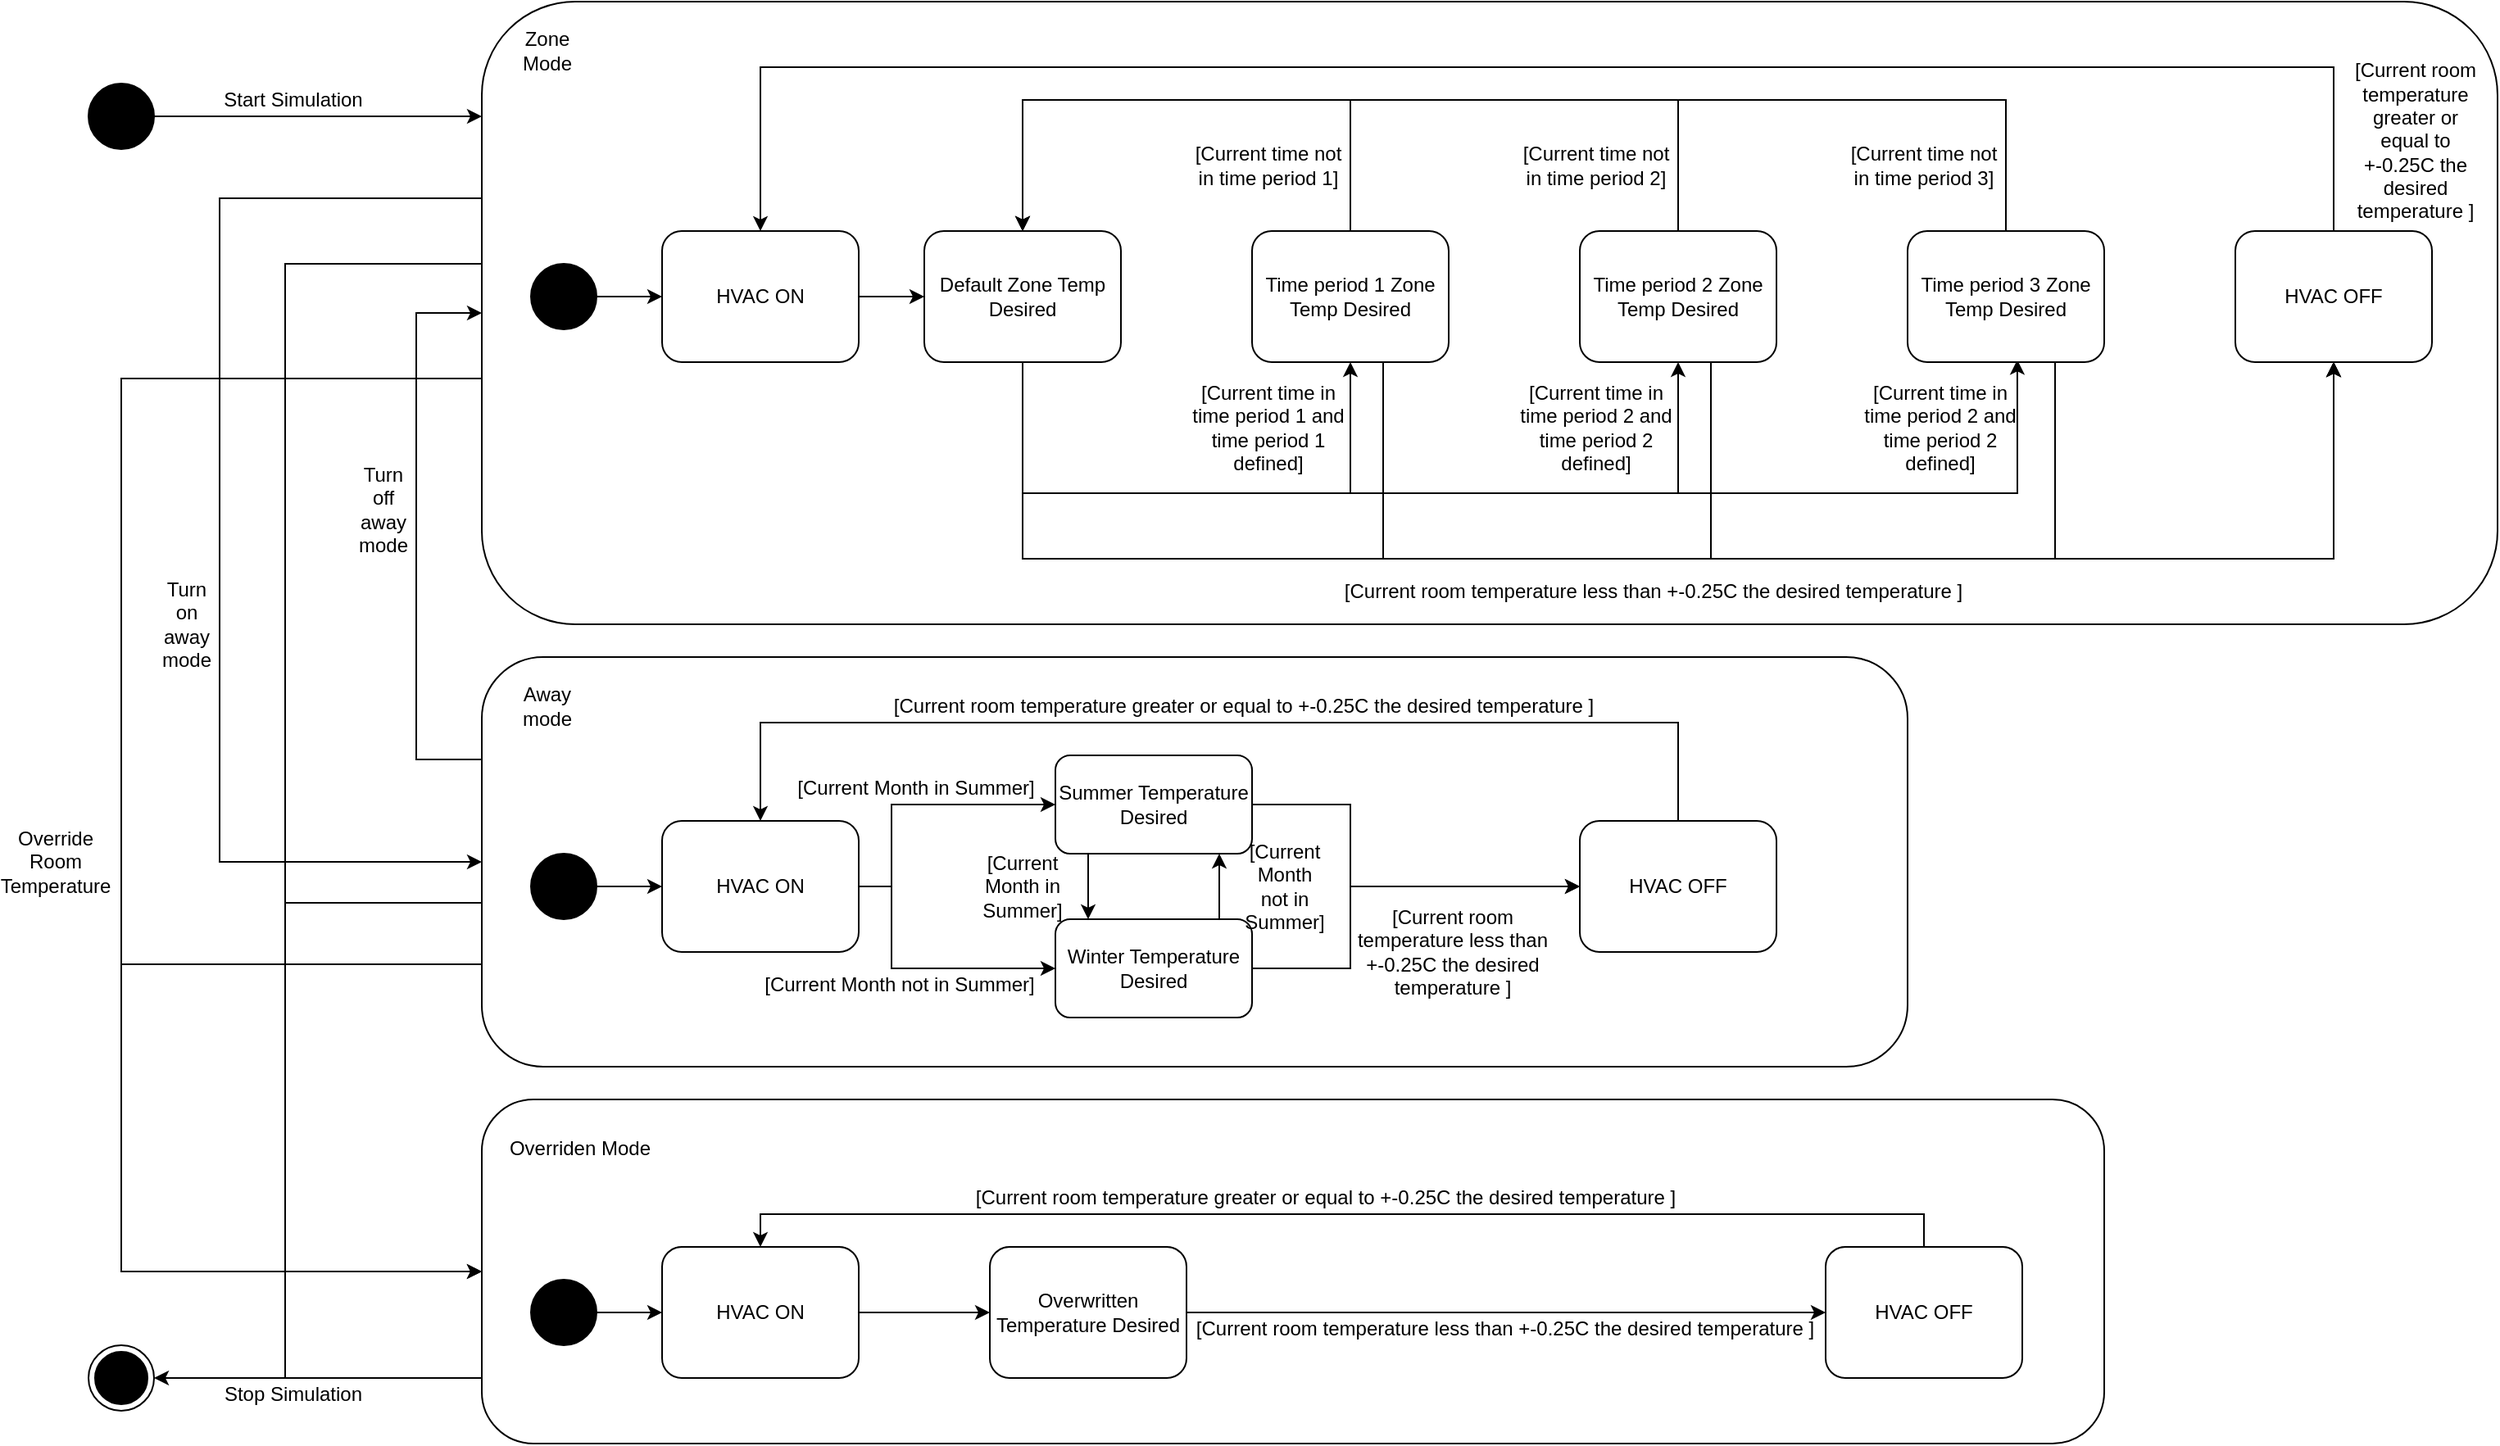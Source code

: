 <mxfile version="13.10.4" type="device"><diagram id="8z_2lsD4sYVRVGkFA_87" name="Page-1"><mxGraphModel dx="3131" dy="1939" grid="1" gridSize="10" guides="1" tooltips="1" connect="1" arrows="1" fold="1" page="1" pageScale="1" pageWidth="1100" pageHeight="850" math="0" shadow="0"><root><mxCell id="0"/><mxCell id="1" parent="0"/><mxCell id="x1RAZLXsn7ZwAKEO98zE-56" style="edgeStyle=orthogonalEdgeStyle;rounded=0;orthogonalLoop=1;jettySize=auto;html=1;entryX=0;entryY=0.5;entryDx=0;entryDy=0;" edge="1" parent="1" source="x1RAZLXsn7ZwAKEO98zE-12" target="x1RAZLXsn7ZwAKEO98zE-55"><mxGeometry relative="1" as="geometry"/></mxCell><mxCell id="x1RAZLXsn7ZwAKEO98zE-12" value="" style="ellipse;whiteSpace=wrap;html=1;aspect=fixed;fillColor=#000000;" vertex="1" parent="1"><mxGeometry x="-770" y="-640" width="40" height="40" as="geometry"/></mxCell><mxCell id="x1RAZLXsn7ZwAKEO98zE-42" style="edgeStyle=orthogonalEdgeStyle;rounded=0;orthogonalLoop=1;jettySize=auto;html=1;entryX=0.5;entryY=1;entryDx=0;entryDy=0;" edge="1" parent="1" source="x1RAZLXsn7ZwAKEO98zE-14" target="x1RAZLXsn7ZwAKEO98zE-26"><mxGeometry relative="1" as="geometry"><Array as="points"><mxPoint x="-470" y="-500"/><mxPoint x="-270" y="-500"/></Array></mxGeometry></mxCell><mxCell id="x1RAZLXsn7ZwAKEO98zE-43" style="edgeStyle=orthogonalEdgeStyle;rounded=0;orthogonalLoop=1;jettySize=auto;html=1;entryX=0.5;entryY=1;entryDx=0;entryDy=0;" edge="1" parent="1" source="x1RAZLXsn7ZwAKEO98zE-14" target="x1RAZLXsn7ZwAKEO98zE-22"><mxGeometry relative="1" as="geometry"><Array as="points"><mxPoint x="-470" y="-500"/><mxPoint x="-70" y="-500"/></Array></mxGeometry></mxCell><mxCell id="x1RAZLXsn7ZwAKEO98zE-44" style="edgeStyle=orthogonalEdgeStyle;rounded=0;orthogonalLoop=1;jettySize=auto;html=1;entryX=0.558;entryY=0.983;entryDx=0;entryDy=0;entryPerimeter=0;" edge="1" parent="1" source="x1RAZLXsn7ZwAKEO98zE-14" target="x1RAZLXsn7ZwAKEO98zE-25"><mxGeometry relative="1" as="geometry"><Array as="points"><mxPoint x="-470" y="-500"/><mxPoint x="137" y="-500"/></Array></mxGeometry></mxCell><mxCell id="x1RAZLXsn7ZwAKEO98zE-49" style="edgeStyle=orthogonalEdgeStyle;rounded=0;orthogonalLoop=1;jettySize=auto;html=1;entryX=0.5;entryY=1;entryDx=0;entryDy=0;" edge="1" parent="1" source="x1RAZLXsn7ZwAKEO98zE-14" target="x1RAZLXsn7ZwAKEO98zE-15"><mxGeometry relative="1" as="geometry"><Array as="points"><mxPoint x="-470" y="-460"/><mxPoint x="330" y="-460"/></Array></mxGeometry></mxCell><mxCell id="x1RAZLXsn7ZwAKEO98zE-14" value="Default Zone Temp Desired" style="rounded=1;whiteSpace=wrap;html=1;" vertex="1" parent="1"><mxGeometry x="-530" y="-660" width="120" height="80" as="geometry"/></mxCell><mxCell id="x1RAZLXsn7ZwAKEO98zE-58" style="edgeStyle=orthogonalEdgeStyle;rounded=0;orthogonalLoop=1;jettySize=auto;html=1;entryX=0.5;entryY=0;entryDx=0;entryDy=0;" edge="1" parent="1" source="x1RAZLXsn7ZwAKEO98zE-15" target="x1RAZLXsn7ZwAKEO98zE-55"><mxGeometry relative="1" as="geometry"><Array as="points"><mxPoint x="330" y="-760"/><mxPoint x="-630" y="-760"/></Array></mxGeometry></mxCell><mxCell id="x1RAZLXsn7ZwAKEO98zE-15" value="HVAC OFF" style="rounded=1;whiteSpace=wrap;html=1;" vertex="1" parent="1"><mxGeometry x="270" y="-660" width="120" height="80" as="geometry"/></mxCell><mxCell id="x1RAZLXsn7ZwAKEO98zE-40" style="edgeStyle=orthogonalEdgeStyle;rounded=0;orthogonalLoop=1;jettySize=auto;html=1;entryX=0.5;entryY=0;entryDx=0;entryDy=0;" edge="1" parent="1" source="x1RAZLXsn7ZwAKEO98zE-22" target="x1RAZLXsn7ZwAKEO98zE-14"><mxGeometry relative="1" as="geometry"><Array as="points"><mxPoint x="-70" y="-740"/><mxPoint x="-470" y="-740"/></Array></mxGeometry></mxCell><mxCell id="x1RAZLXsn7ZwAKEO98zE-51" style="edgeStyle=orthogonalEdgeStyle;rounded=0;orthogonalLoop=1;jettySize=auto;html=1;entryX=0.5;entryY=1;entryDx=0;entryDy=0;" edge="1" parent="1" source="x1RAZLXsn7ZwAKEO98zE-22" target="x1RAZLXsn7ZwAKEO98zE-15"><mxGeometry relative="1" as="geometry"><Array as="points"><mxPoint x="-50" y="-460"/><mxPoint x="330" y="-460"/></Array></mxGeometry></mxCell><mxCell id="x1RAZLXsn7ZwAKEO98zE-22" value="Time period 2 Zone Temp Desired" style="rounded=1;whiteSpace=wrap;html=1;" vertex="1" parent="1"><mxGeometry x="-130" y="-660" width="120" height="80" as="geometry"/></mxCell><mxCell id="x1RAZLXsn7ZwAKEO98zE-39" style="edgeStyle=orthogonalEdgeStyle;rounded=0;orthogonalLoop=1;jettySize=auto;html=1;entryX=0.5;entryY=0;entryDx=0;entryDy=0;" edge="1" parent="1" source="x1RAZLXsn7ZwAKEO98zE-25" target="x1RAZLXsn7ZwAKEO98zE-14"><mxGeometry relative="1" as="geometry"><Array as="points"><mxPoint x="130" y="-740"/><mxPoint x="-470" y="-740"/></Array></mxGeometry></mxCell><mxCell id="x1RAZLXsn7ZwAKEO98zE-52" style="edgeStyle=orthogonalEdgeStyle;rounded=0;orthogonalLoop=1;jettySize=auto;html=1;entryX=0.5;entryY=1;entryDx=0;entryDy=0;" edge="1" parent="1" source="x1RAZLXsn7ZwAKEO98zE-25" target="x1RAZLXsn7ZwAKEO98zE-15"><mxGeometry relative="1" as="geometry"><Array as="points"><mxPoint x="160" y="-460"/><mxPoint x="330" y="-460"/></Array></mxGeometry></mxCell><mxCell id="x1RAZLXsn7ZwAKEO98zE-25" value="Time period 3 Zone Temp Desired" style="rounded=1;whiteSpace=wrap;html=1;" vertex="1" parent="1"><mxGeometry x="70" y="-660" width="120" height="80" as="geometry"/></mxCell><mxCell id="x1RAZLXsn7ZwAKEO98zE-41" style="edgeStyle=orthogonalEdgeStyle;rounded=0;orthogonalLoop=1;jettySize=auto;html=1;entryX=0.5;entryY=0;entryDx=0;entryDy=0;" edge="1" parent="1" source="x1RAZLXsn7ZwAKEO98zE-26" target="x1RAZLXsn7ZwAKEO98zE-14"><mxGeometry relative="1" as="geometry"><Array as="points"><mxPoint x="-270" y="-740"/><mxPoint x="-470" y="-740"/></Array></mxGeometry></mxCell><mxCell id="x1RAZLXsn7ZwAKEO98zE-50" style="edgeStyle=orthogonalEdgeStyle;rounded=0;orthogonalLoop=1;jettySize=auto;html=1;entryX=0.5;entryY=1;entryDx=0;entryDy=0;" edge="1" parent="1" target="x1RAZLXsn7ZwAKEO98zE-15"><mxGeometry relative="1" as="geometry"><mxPoint x="-250" y="-460" as="targetPoint"/><mxPoint x="-250" y="-580" as="sourcePoint"/><Array as="points"><mxPoint x="-250" y="-460"/><mxPoint x="330" y="-460"/></Array></mxGeometry></mxCell><mxCell id="x1RAZLXsn7ZwAKEO98zE-26" value="Time period 1 Zone Temp Desired" style="rounded=1;whiteSpace=wrap;html=1;" vertex="1" parent="1"><mxGeometry x="-330" y="-660" width="120" height="80" as="geometry"/></mxCell><mxCell id="x1RAZLXsn7ZwAKEO98zE-32" value="[Current time in time period 1 and time period 1 defined]" style="text;html=1;strokeColor=none;fillColor=none;align=center;verticalAlign=middle;whiteSpace=wrap;rounded=0;" vertex="1" parent="1"><mxGeometry x="-370" y="-550" width="100" height="20" as="geometry"/></mxCell><mxCell id="x1RAZLXsn7ZwAKEO98zE-33" value="[Current time not in time period 1]" style="text;html=1;strokeColor=none;fillColor=none;align=center;verticalAlign=middle;whiteSpace=wrap;rounded=0;" vertex="1" parent="1"><mxGeometry x="-370" y="-710" width="100" height="20" as="geometry"/></mxCell><mxCell id="x1RAZLXsn7ZwAKEO98zE-34" value="[Current room temperature less than +-0.25C the desired temperature ]" style="text;html=1;strokeColor=none;fillColor=none;align=center;verticalAlign=middle;whiteSpace=wrap;rounded=0;" vertex="1" parent="1"><mxGeometry x="-290" y="-450" width="410" height="20" as="geometry"/></mxCell><mxCell id="x1RAZLXsn7ZwAKEO98zE-45" value="[Current time in time period 2 and time period 2 defined]" style="text;html=1;strokeColor=none;fillColor=none;align=center;verticalAlign=middle;whiteSpace=wrap;rounded=0;" vertex="1" parent="1"><mxGeometry x="-170" y="-550" width="100" height="20" as="geometry"/></mxCell><mxCell id="x1RAZLXsn7ZwAKEO98zE-46" value="[Current time in time period 2 and time period 2 defined]" style="text;html=1;strokeColor=none;fillColor=none;align=center;verticalAlign=middle;whiteSpace=wrap;rounded=0;" vertex="1" parent="1"><mxGeometry x="40" y="-550" width="100" height="20" as="geometry"/></mxCell><mxCell id="x1RAZLXsn7ZwAKEO98zE-47" value="[Current time not in time period 2]" style="text;html=1;strokeColor=none;fillColor=none;align=center;verticalAlign=middle;whiteSpace=wrap;rounded=0;" vertex="1" parent="1"><mxGeometry x="-170" y="-710" width="100" height="20" as="geometry"/></mxCell><mxCell id="x1RAZLXsn7ZwAKEO98zE-48" value="[Current time not in time period 3]" style="text;html=1;strokeColor=none;fillColor=none;align=center;verticalAlign=middle;whiteSpace=wrap;rounded=0;" vertex="1" parent="1"><mxGeometry x="30" y="-710" width="100" height="20" as="geometry"/></mxCell><mxCell id="x1RAZLXsn7ZwAKEO98zE-54" value="[Current room temperature greater or equal to +-0.25C the desired temperature ]" style="text;html=1;strokeColor=none;fillColor=none;align=center;verticalAlign=middle;whiteSpace=wrap;rounded=0;" vertex="1" parent="1"><mxGeometry x="340" y="-760" width="80" height="90" as="geometry"/></mxCell><mxCell id="x1RAZLXsn7ZwAKEO98zE-57" value="" style="edgeStyle=orthogonalEdgeStyle;rounded=0;orthogonalLoop=1;jettySize=auto;html=1;" edge="1" parent="1" source="x1RAZLXsn7ZwAKEO98zE-55" target="x1RAZLXsn7ZwAKEO98zE-14"><mxGeometry relative="1" as="geometry"/></mxCell><mxCell id="x1RAZLXsn7ZwAKEO98zE-55" value="HVAC ON" style="rounded=1;whiteSpace=wrap;html=1;" vertex="1" parent="1"><mxGeometry x="-690" y="-660" width="120" height="80" as="geometry"/></mxCell><mxCell id="x1RAZLXsn7ZwAKEO98zE-60" value="Zone Mode" style="text;html=1;strokeColor=none;fillColor=none;align=center;verticalAlign=middle;whiteSpace=wrap;rounded=0;" vertex="1" parent="1"><mxGeometry x="-780" y="-780" width="40" height="20" as="geometry"/></mxCell><mxCell id="x1RAZLXsn7ZwAKEO98zE-63" style="edgeStyle=orthogonalEdgeStyle;rounded=0;orthogonalLoop=1;jettySize=auto;html=1;entryX=0;entryY=0.5;entryDx=0;entryDy=0;" edge="1" parent="1" source="x1RAZLXsn7ZwAKEO98zE-61" target="x1RAZLXsn7ZwAKEO98zE-62"><mxGeometry relative="1" as="geometry"/></mxCell><mxCell id="x1RAZLXsn7ZwAKEO98zE-61" value="" style="ellipse;whiteSpace=wrap;html=1;aspect=fixed;fillColor=#000000;" vertex="1" parent="1"><mxGeometry x="-770" y="-280" width="40" height="40" as="geometry"/></mxCell><mxCell id="x1RAZLXsn7ZwAKEO98zE-67" style="edgeStyle=orthogonalEdgeStyle;rounded=0;orthogonalLoop=1;jettySize=auto;html=1;entryX=0;entryY=0.5;entryDx=0;entryDy=0;" edge="1" parent="1" source="x1RAZLXsn7ZwAKEO98zE-62" target="x1RAZLXsn7ZwAKEO98zE-64"><mxGeometry relative="1" as="geometry"><Array as="points"><mxPoint x="-550" y="-260"/><mxPoint x="-550" y="-310"/></Array></mxGeometry></mxCell><mxCell id="x1RAZLXsn7ZwAKEO98zE-68" style="edgeStyle=orthogonalEdgeStyle;rounded=0;orthogonalLoop=1;jettySize=auto;html=1;entryX=0;entryY=0.5;entryDx=0;entryDy=0;" edge="1" parent="1" source="x1RAZLXsn7ZwAKEO98zE-62" target="x1RAZLXsn7ZwAKEO98zE-65"><mxGeometry relative="1" as="geometry"><Array as="points"><mxPoint x="-550" y="-260"/><mxPoint x="-550" y="-210"/></Array></mxGeometry></mxCell><mxCell id="x1RAZLXsn7ZwAKEO98zE-62" value="HVAC ON" style="rounded=1;whiteSpace=wrap;html=1;" vertex="1" parent="1"><mxGeometry x="-690" y="-300" width="120" height="80" as="geometry"/></mxCell><mxCell id="x1RAZLXsn7ZwAKEO98zE-69" style="edgeStyle=orthogonalEdgeStyle;rounded=0;orthogonalLoop=1;jettySize=auto;html=1;" edge="1" parent="1" source="x1RAZLXsn7ZwAKEO98zE-64" target="x1RAZLXsn7ZwAKEO98zE-66"><mxGeometry relative="1" as="geometry"><Array as="points"><mxPoint x="-270" y="-310"/><mxPoint x="-270" y="-260"/></Array></mxGeometry></mxCell><mxCell id="x1RAZLXsn7ZwAKEO98zE-77" style="edgeStyle=orthogonalEdgeStyle;rounded=0;orthogonalLoop=1;jettySize=auto;html=1;" edge="1" parent="1" source="x1RAZLXsn7ZwAKEO98zE-64" target="x1RAZLXsn7ZwAKEO98zE-65"><mxGeometry relative="1" as="geometry"><Array as="points"><mxPoint x="-430" y="-260"/><mxPoint x="-430" y="-260"/></Array></mxGeometry></mxCell><mxCell id="x1RAZLXsn7ZwAKEO98zE-64" value="Summer Temperature Desired" style="rounded=1;whiteSpace=wrap;html=1;" vertex="1" parent="1"><mxGeometry x="-450" y="-340" width="120" height="60" as="geometry"/></mxCell><mxCell id="x1RAZLXsn7ZwAKEO98zE-70" style="edgeStyle=orthogonalEdgeStyle;rounded=0;orthogonalLoop=1;jettySize=auto;html=1;" edge="1" parent="1" source="x1RAZLXsn7ZwAKEO98zE-65" target="x1RAZLXsn7ZwAKEO98zE-66"><mxGeometry relative="1" as="geometry"><Array as="points"><mxPoint x="-270" y="-210"/><mxPoint x="-270" y="-260"/></Array></mxGeometry></mxCell><mxCell id="x1RAZLXsn7ZwAKEO98zE-79" style="edgeStyle=orthogonalEdgeStyle;rounded=0;orthogonalLoop=1;jettySize=auto;html=1;" edge="1" parent="1" source="x1RAZLXsn7ZwAKEO98zE-65"><mxGeometry relative="1" as="geometry"><mxPoint x="-350" y="-280" as="targetPoint"/><Array as="points"><mxPoint x="-350" y="-280"/></Array></mxGeometry></mxCell><mxCell id="x1RAZLXsn7ZwAKEO98zE-65" value="Winter Temperature Desired" style="rounded=1;whiteSpace=wrap;html=1;" vertex="1" parent="1"><mxGeometry x="-450" y="-240" width="120" height="60" as="geometry"/></mxCell><mxCell id="x1RAZLXsn7ZwAKEO98zE-72" style="edgeStyle=orthogonalEdgeStyle;rounded=0;orthogonalLoop=1;jettySize=auto;html=1;entryX=0.5;entryY=0;entryDx=0;entryDy=0;" edge="1" parent="1" source="x1RAZLXsn7ZwAKEO98zE-66" target="x1RAZLXsn7ZwAKEO98zE-62"><mxGeometry relative="1" as="geometry"><Array as="points"><mxPoint x="-70" y="-360"/><mxPoint x="-630" y="-360"/></Array></mxGeometry></mxCell><mxCell id="x1RAZLXsn7ZwAKEO98zE-66" value="HVAC OFF" style="rounded=1;whiteSpace=wrap;html=1;" vertex="1" parent="1"><mxGeometry x="-130" y="-300" width="120" height="80" as="geometry"/></mxCell><mxCell id="x1RAZLXsn7ZwAKEO98zE-71" value="[Current room temperature less than +-0.25C the desired temperature ]" style="text;html=1;strokeColor=none;fillColor=none;align=center;verticalAlign=middle;whiteSpace=wrap;rounded=0;" vertex="1" parent="1"><mxGeometry x="-270" y="-230" width="125" height="20" as="geometry"/></mxCell><mxCell id="x1RAZLXsn7ZwAKEO98zE-73" value="[Current room temperature greater or equal to +-0.25C the desired temperature ]" style="text;html=1;strokeColor=none;fillColor=none;align=center;verticalAlign=middle;whiteSpace=wrap;rounded=0;" vertex="1" parent="1"><mxGeometry x="-560" y="-380" width="450" height="20" as="geometry"/></mxCell><mxCell id="x1RAZLXsn7ZwAKEO98zE-74" value="[Current Month in Summer]" style="text;html=1;strokeColor=none;fillColor=none;align=center;verticalAlign=middle;whiteSpace=wrap;rounded=0;" vertex="1" parent="1"><mxGeometry x="-610" y="-330" width="150" height="20" as="geometry"/></mxCell><mxCell id="x1RAZLXsn7ZwAKEO98zE-75" value="[Current Month not in Summer]" style="text;html=1;strokeColor=none;fillColor=none;align=center;verticalAlign=middle;whiteSpace=wrap;rounded=0;" vertex="1" parent="1"><mxGeometry x="-630" y="-210" width="170" height="20" as="geometry"/></mxCell><mxCell id="x1RAZLXsn7ZwAKEO98zE-78" value="[Current Month in Summer]" style="text;html=1;strokeColor=none;fillColor=none;align=center;verticalAlign=middle;whiteSpace=wrap;rounded=0;" vertex="1" parent="1"><mxGeometry x="-510" y="-270" width="80" height="20" as="geometry"/></mxCell><mxCell id="x1RAZLXsn7ZwAKEO98zE-80" value="[Current Month not in Summer]" style="text;html=1;strokeColor=none;fillColor=none;align=center;verticalAlign=middle;whiteSpace=wrap;rounded=0;" vertex="1" parent="1"><mxGeometry x="-330" y="-270" width="40" height="20" as="geometry"/></mxCell><mxCell id="x1RAZLXsn7ZwAKEO98zE-83" style="edgeStyle=orthogonalEdgeStyle;rounded=0;orthogonalLoop=1;jettySize=auto;html=1;entryX=0;entryY=0.5;entryDx=0;entryDy=0;" edge="1" parent="1" source="x1RAZLXsn7ZwAKEO98zE-81" target="x1RAZLXsn7ZwAKEO98zE-82"><mxGeometry relative="1" as="geometry"/></mxCell><mxCell id="x1RAZLXsn7ZwAKEO98zE-81" value="" style="ellipse;whiteSpace=wrap;html=1;aspect=fixed;fillColor=#000000;" vertex="1" parent="1"><mxGeometry x="-770" y="-20" width="40" height="40" as="geometry"/></mxCell><mxCell id="x1RAZLXsn7ZwAKEO98zE-86" style="edgeStyle=orthogonalEdgeStyle;rounded=0;orthogonalLoop=1;jettySize=auto;html=1;entryX=0;entryY=0.5;entryDx=0;entryDy=0;" edge="1" parent="1" source="x1RAZLXsn7ZwAKEO98zE-82" target="x1RAZLXsn7ZwAKEO98zE-84"><mxGeometry relative="1" as="geometry"/></mxCell><mxCell id="x1RAZLXsn7ZwAKEO98zE-82" value="HVAC ON" style="rounded=1;whiteSpace=wrap;html=1;" vertex="1" parent="1"><mxGeometry x="-690" y="-40" width="120" height="80" as="geometry"/></mxCell><mxCell id="x1RAZLXsn7ZwAKEO98zE-87" style="edgeStyle=orthogonalEdgeStyle;rounded=0;orthogonalLoop=1;jettySize=auto;html=1;entryX=0;entryY=0.5;entryDx=0;entryDy=0;" edge="1" parent="1" source="x1RAZLXsn7ZwAKEO98zE-84" target="x1RAZLXsn7ZwAKEO98zE-85"><mxGeometry relative="1" as="geometry"/></mxCell><mxCell id="x1RAZLXsn7ZwAKEO98zE-84" value="Overwritten Temperature Desired" style="rounded=1;whiteSpace=wrap;html=1;" vertex="1" parent="1"><mxGeometry x="-490" y="-40" width="120" height="80" as="geometry"/></mxCell><mxCell id="x1RAZLXsn7ZwAKEO98zE-89" style="edgeStyle=orthogonalEdgeStyle;rounded=0;orthogonalLoop=1;jettySize=auto;html=1;entryX=0.5;entryY=0;entryDx=0;entryDy=0;" edge="1" parent="1" source="x1RAZLXsn7ZwAKEO98zE-85" target="x1RAZLXsn7ZwAKEO98zE-82"><mxGeometry relative="1" as="geometry"><Array as="points"><mxPoint x="80" y="-60"/><mxPoint x="-630" y="-60"/></Array></mxGeometry></mxCell><mxCell id="x1RAZLXsn7ZwAKEO98zE-85" value="HVAC OFF" style="rounded=1;whiteSpace=wrap;html=1;" vertex="1" parent="1"><mxGeometry x="20" y="-40" width="120" height="80" as="geometry"/></mxCell><mxCell id="x1RAZLXsn7ZwAKEO98zE-88" value="[Current room temperature less than +-0.25C the desired temperature ]" style="text;html=1;strokeColor=none;fillColor=none;align=center;verticalAlign=middle;whiteSpace=wrap;rounded=0;" vertex="1" parent="1"><mxGeometry x="-372.5" width="392.5" height="20" as="geometry"/></mxCell><mxCell id="x1RAZLXsn7ZwAKEO98zE-90" value="[Current room temperature greater or equal to +-0.25C the desired temperature ]" style="text;html=1;strokeColor=none;fillColor=none;align=center;verticalAlign=middle;whiteSpace=wrap;rounded=0;" vertex="1" parent="1"><mxGeometry x="-510" y="-80" width="450" height="20" as="geometry"/></mxCell><mxCell id="x1RAZLXsn7ZwAKEO98zE-102" style="edgeStyle=orthogonalEdgeStyle;rounded=0;orthogonalLoop=1;jettySize=auto;html=1;entryX=0;entryY=0.5;entryDx=0;entryDy=0;exitX=0;exitY=0.5;exitDx=0;exitDy=0;" edge="1" parent="1" source="x1RAZLXsn7ZwAKEO98zE-91" target="x1RAZLXsn7ZwAKEO98zE-92"><mxGeometry relative="1" as="geometry"><Array as="points"><mxPoint x="-800" y="-680"/><mxPoint x="-960" y="-680"/><mxPoint x="-960" y="-275"/></Array></mxGeometry></mxCell><mxCell id="x1RAZLXsn7ZwAKEO98zE-108" style="edgeStyle=orthogonalEdgeStyle;rounded=0;orthogonalLoop=1;jettySize=auto;html=1;entryX=0;entryY=0.5;entryDx=0;entryDy=0;" edge="1" parent="1" source="x1RAZLXsn7ZwAKEO98zE-91" target="x1RAZLXsn7ZwAKEO98zE-93"><mxGeometry relative="1" as="geometry"><Array as="points"><mxPoint x="-1020" y="-570"/><mxPoint x="-1020" y="-25"/></Array></mxGeometry></mxCell><mxCell id="x1RAZLXsn7ZwAKEO98zE-114" style="edgeStyle=orthogonalEdgeStyle;rounded=0;orthogonalLoop=1;jettySize=auto;html=1;endArrow=none;endFill=0;" edge="1" parent="1" source="x1RAZLXsn7ZwAKEO98zE-91"><mxGeometry relative="1" as="geometry"><mxPoint x="-920" y="30" as="targetPoint"/><Array as="points"><mxPoint x="-920" y="-640"/></Array></mxGeometry></mxCell><mxCell id="x1RAZLXsn7ZwAKEO98zE-91" value="" style="rounded=1;whiteSpace=wrap;html=1;fillColor=none;" vertex="1" parent="1"><mxGeometry x="-800" y="-800" width="1230" height="380" as="geometry"/></mxCell><mxCell id="x1RAZLXsn7ZwAKEO98zE-106" style="edgeStyle=orthogonalEdgeStyle;rounded=0;orthogonalLoop=1;jettySize=auto;html=1;entryX=0;entryY=0.5;entryDx=0;entryDy=0;exitX=0;exitY=0.25;exitDx=0;exitDy=0;" edge="1" parent="1" source="x1RAZLXsn7ZwAKEO98zE-92" target="x1RAZLXsn7ZwAKEO98zE-91"><mxGeometry relative="1" as="geometry"><Array as="points"><mxPoint x="-840" y="-337"/><mxPoint x="-840" y="-610"/></Array></mxGeometry></mxCell><mxCell id="x1RAZLXsn7ZwAKEO98zE-109" style="edgeStyle=orthogonalEdgeStyle;rounded=0;orthogonalLoop=1;jettySize=auto;html=1;entryX=0;entryY=0.5;entryDx=0;entryDy=0;exitX=0;exitY=0.75;exitDx=0;exitDy=0;" edge="1" parent="1" source="x1RAZLXsn7ZwAKEO98zE-92" target="x1RAZLXsn7ZwAKEO98zE-93"><mxGeometry relative="1" as="geometry"><Array as="points"><mxPoint x="-1020" y="-212"/><mxPoint x="-1020" y="-25"/></Array></mxGeometry></mxCell><mxCell id="x1RAZLXsn7ZwAKEO98zE-113" style="edgeStyle=orthogonalEdgeStyle;rounded=0;orthogonalLoop=1;jettySize=auto;html=1;endArrow=none;endFill=0;" edge="1" parent="1" source="x1RAZLXsn7ZwAKEO98zE-92"><mxGeometry relative="1" as="geometry"><mxPoint x="-920" y="40" as="targetPoint"/><Array as="points"><mxPoint x="-920" y="-250"/></Array></mxGeometry></mxCell><mxCell id="x1RAZLXsn7ZwAKEO98zE-92" value="" style="rounded=1;whiteSpace=wrap;html=1;fillColor=none;" vertex="1" parent="1"><mxGeometry x="-800" y="-400" width="870" height="250" as="geometry"/></mxCell><mxCell id="x1RAZLXsn7ZwAKEO98zE-112" style="edgeStyle=orthogonalEdgeStyle;rounded=0;orthogonalLoop=1;jettySize=auto;html=1;entryX=1;entryY=0.5;entryDx=0;entryDy=0;" edge="1" parent="1" source="x1RAZLXsn7ZwAKEO98zE-93" target="x1RAZLXsn7ZwAKEO98zE-111"><mxGeometry relative="1" as="geometry"><Array as="points"><mxPoint x="-860" y="40"/><mxPoint x="-860" y="40"/></Array></mxGeometry></mxCell><mxCell id="x1RAZLXsn7ZwAKEO98zE-93" value="" style="rounded=1;whiteSpace=wrap;html=1;fillColor=none;" vertex="1" parent="1"><mxGeometry x="-800" y="-130" width="990" height="210" as="geometry"/></mxCell><mxCell id="x1RAZLXsn7ZwAKEO98zE-94" value="Away mode" style="text;html=1;strokeColor=none;fillColor=none;align=center;verticalAlign=middle;whiteSpace=wrap;rounded=0;" vertex="1" parent="1"><mxGeometry x="-780" y="-380" width="40" height="20" as="geometry"/></mxCell><mxCell id="x1RAZLXsn7ZwAKEO98zE-95" value="Overriden Mode" style="text;html=1;strokeColor=none;fillColor=none;align=center;verticalAlign=middle;whiteSpace=wrap;rounded=0;" vertex="1" parent="1"><mxGeometry x="-790" y="-110" width="100" height="20" as="geometry"/></mxCell><mxCell id="x1RAZLXsn7ZwAKEO98zE-99" style="edgeStyle=orthogonalEdgeStyle;rounded=0;orthogonalLoop=1;jettySize=auto;html=1;" edge="1" parent="1" source="x1RAZLXsn7ZwAKEO98zE-96"><mxGeometry relative="1" as="geometry"><mxPoint x="-800" y="-730" as="targetPoint"/><Array as="points"><mxPoint x="-850" y="-730"/><mxPoint x="-850" y="-730"/></Array></mxGeometry></mxCell><mxCell id="x1RAZLXsn7ZwAKEO98zE-96" value="" style="ellipse;whiteSpace=wrap;html=1;aspect=fixed;fillColor=#000000;" vertex="1" parent="1"><mxGeometry x="-1040" y="-750" width="40" height="40" as="geometry"/></mxCell><mxCell id="x1RAZLXsn7ZwAKEO98zE-101" value="Start Simulation" style="text;html=1;strokeColor=none;fillColor=none;align=center;verticalAlign=middle;whiteSpace=wrap;rounded=0;" vertex="1" parent="1"><mxGeometry x="-970" y="-750" width="110" height="20" as="geometry"/></mxCell><mxCell id="x1RAZLXsn7ZwAKEO98zE-103" value="Turn on away mode" style="text;html=1;strokeColor=none;fillColor=none;align=center;verticalAlign=middle;whiteSpace=wrap;rounded=0;" vertex="1" parent="1"><mxGeometry x="-1000" y="-460" width="40" height="80" as="geometry"/></mxCell><mxCell id="x1RAZLXsn7ZwAKEO98zE-107" value="Turn off&lt;br&gt;away&lt;br&gt;mode" style="text;html=1;strokeColor=none;fillColor=none;align=center;verticalAlign=middle;whiteSpace=wrap;rounded=0;" vertex="1" parent="1"><mxGeometry x="-880" y="-530" width="40" height="80" as="geometry"/></mxCell><mxCell id="x1RAZLXsn7ZwAKEO98zE-110" value="Override Room Temperature" style="text;html=1;strokeColor=none;fillColor=none;align=center;verticalAlign=middle;whiteSpace=wrap;rounded=0;" vertex="1" parent="1"><mxGeometry x="-1080" y="-360" width="40" height="170" as="geometry"/></mxCell><mxCell id="x1RAZLXsn7ZwAKEO98zE-111" value="" style="ellipse;html=1;shape=endState;fillColor=#000000;strokeColor=#000000;" vertex="1" parent="1"><mxGeometry x="-1040" y="20" width="40" height="40" as="geometry"/></mxCell><mxCell id="x1RAZLXsn7ZwAKEO98zE-116" value="Stop Simulation" style="text;html=1;strokeColor=none;fillColor=none;align=center;verticalAlign=middle;whiteSpace=wrap;rounded=0;" vertex="1" parent="1"><mxGeometry x="-970" y="40" width="110" height="20" as="geometry"/></mxCell></root></mxGraphModel></diagram></mxfile>